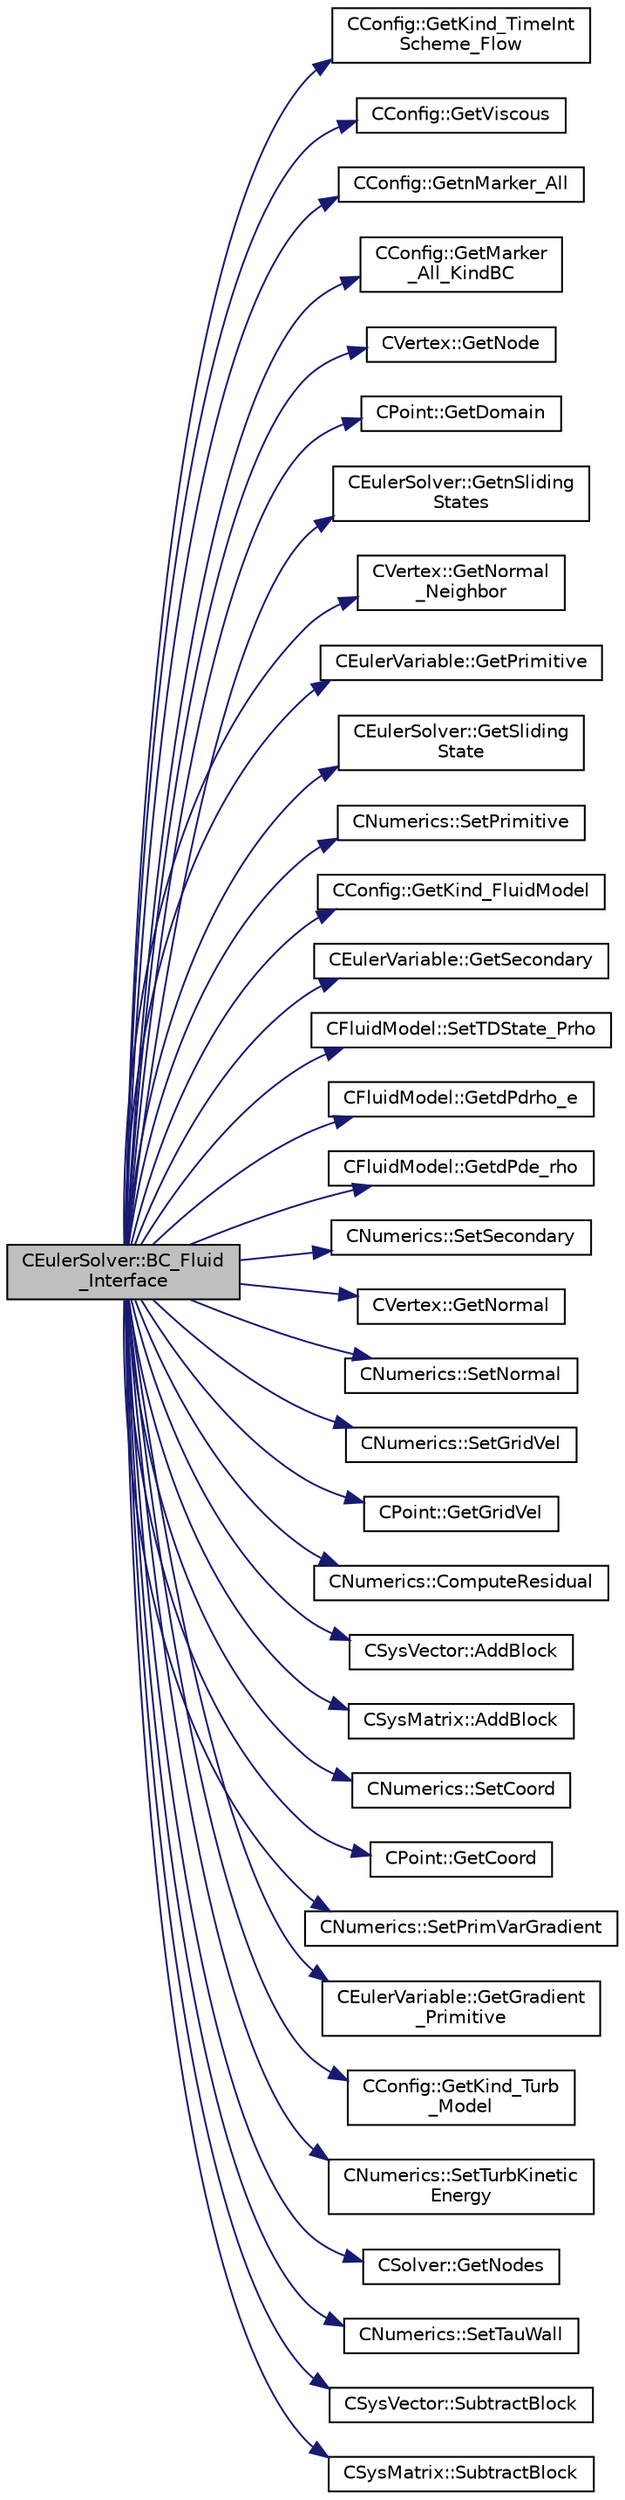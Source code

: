 digraph "CEulerSolver::BC_Fluid_Interface"
{
  edge [fontname="Helvetica",fontsize="10",labelfontname="Helvetica",labelfontsize="10"];
  node [fontname="Helvetica",fontsize="10",shape=record];
  rankdir="LR";
  Node546 [label="CEulerSolver::BC_Fluid\l_Interface",height=0.2,width=0.4,color="black", fillcolor="grey75", style="filled", fontcolor="black"];
  Node546 -> Node547 [color="midnightblue",fontsize="10",style="solid",fontname="Helvetica"];
  Node547 [label="CConfig::GetKind_TimeInt\lScheme_Flow",height=0.2,width=0.4,color="black", fillcolor="white", style="filled",URL="$class_c_config.html#a20e5fd7b43cfd2bf2bcf5137f12bc635",tooltip="Get the kind of integration scheme (explicit or implicit) for the flow equations. ..."];
  Node546 -> Node548 [color="midnightblue",fontsize="10",style="solid",fontname="Helvetica"];
  Node548 [label="CConfig::GetViscous",height=0.2,width=0.4,color="black", fillcolor="white", style="filled",URL="$class_c_config.html#a2e9af0bd3e1f5ed865e81b627e94a662",tooltip="Determines if problem is viscous. "];
  Node546 -> Node549 [color="midnightblue",fontsize="10",style="solid",fontname="Helvetica"];
  Node549 [label="CConfig::GetnMarker_All",height=0.2,width=0.4,color="black", fillcolor="white", style="filled",URL="$class_c_config.html#a300c4884edfc0c2acf395036439004f4",tooltip="Get the total number of boundary markers including send/receive domains. "];
  Node546 -> Node550 [color="midnightblue",fontsize="10",style="solid",fontname="Helvetica"];
  Node550 [label="CConfig::GetMarker\l_All_KindBC",height=0.2,width=0.4,color="black", fillcolor="white", style="filled",URL="$class_c_config.html#a57d43acc1457d2d27095ce006218862e",tooltip="Get the kind of boundary for each marker. "];
  Node546 -> Node551 [color="midnightblue",fontsize="10",style="solid",fontname="Helvetica"];
  Node551 [label="CVertex::GetNode",height=0.2,width=0.4,color="black", fillcolor="white", style="filled",URL="$class_c_vertex.html#a95c513bf927464157ed96b6c79779a1f",tooltip="Get the node of the vertex. "];
  Node546 -> Node552 [color="midnightblue",fontsize="10",style="solid",fontname="Helvetica"];
  Node552 [label="CPoint::GetDomain",height=0.2,width=0.4,color="black", fillcolor="white", style="filled",URL="$class_c_point.html#a1d7e22a60d4cfef356af1cba2bab3e55",tooltip="For parallel computation, its indicates if a point must be computed or not. "];
  Node546 -> Node553 [color="midnightblue",fontsize="10",style="solid",fontname="Helvetica"];
  Node553 [label="CEulerSolver::GetnSliding\lStates",height=0.2,width=0.4,color="black", fillcolor="white", style="filled",URL="$class_c_euler_solver.html#a97fd837b7a16171c55e700de30110499",tooltip="Get the number of outer state for fluid interface nodes. "];
  Node546 -> Node554 [color="midnightblue",fontsize="10",style="solid",fontname="Helvetica"];
  Node554 [label="CVertex::GetNormal\l_Neighbor",height=0.2,width=0.4,color="black", fillcolor="white", style="filled",URL="$class_c_vertex.html#a8d2bce3a6ee62007179e688dc2b9b182",tooltip="Get the value of the closest neighbor. "];
  Node546 -> Node555 [color="midnightblue",fontsize="10",style="solid",fontname="Helvetica"];
  Node555 [label="CEulerVariable::GetPrimitive",height=0.2,width=0.4,color="black", fillcolor="white", style="filled",URL="$class_c_euler_variable.html#ac74de02753701aa447cd3e125d8cab7d",tooltip="Get the primitive variables. "];
  Node546 -> Node556 [color="midnightblue",fontsize="10",style="solid",fontname="Helvetica"];
  Node556 [label="CEulerSolver::GetSliding\lState",height=0.2,width=0.4,color="black", fillcolor="white", style="filled",URL="$class_c_euler_solver.html#a20a2d56924226a8085337690d086fe17",tooltip="Get the outer state for fluid interface nodes. "];
  Node546 -> Node557 [color="midnightblue",fontsize="10",style="solid",fontname="Helvetica"];
  Node557 [label="CNumerics::SetPrimitive",height=0.2,width=0.4,color="black", fillcolor="white", style="filled",URL="$class_c_numerics.html#af72b17d397adf09beed2e99e2daf895c",tooltip="Set the value of the primitive variables. "];
  Node546 -> Node558 [color="midnightblue",fontsize="10",style="solid",fontname="Helvetica"];
  Node558 [label="CConfig::GetKind_FluidModel",height=0.2,width=0.4,color="black", fillcolor="white", style="filled",URL="$class_c_config.html#ac36fbf73af5ad628f510769c556717d3",tooltip="Fluid model that we are using. "];
  Node546 -> Node559 [color="midnightblue",fontsize="10",style="solid",fontname="Helvetica"];
  Node559 [label="CEulerVariable::GetSecondary",height=0.2,width=0.4,color="black", fillcolor="white", style="filled",URL="$class_c_euler_variable.html#a999e78c8eff9a61acf2159ef3553d91c",tooltip="Get the primitive variables. "];
  Node546 -> Node560 [color="midnightblue",fontsize="10",style="solid",fontname="Helvetica"];
  Node560 [label="CFluidModel::SetTDState_Prho",height=0.2,width=0.4,color="black", fillcolor="white", style="filled",URL="$class_c_fluid_model.html#ad93e74a6cc6610e9c31c180040bda4e6",tooltip="virtual member that would be different for each gas model implemented "];
  Node546 -> Node561 [color="midnightblue",fontsize="10",style="solid",fontname="Helvetica"];
  Node561 [label="CFluidModel::GetdPdrho_e",height=0.2,width=0.4,color="black", fillcolor="white", style="filled",URL="$class_c_fluid_model.html#ad4754fda288f96e22a395b5938a018dc",tooltip="Get fluid pressure partial derivative. "];
  Node546 -> Node562 [color="midnightblue",fontsize="10",style="solid",fontname="Helvetica"];
  Node562 [label="CFluidModel::GetdPde_rho",height=0.2,width=0.4,color="black", fillcolor="white", style="filled",URL="$class_c_fluid_model.html#aad64c09dba03173f53b7d3c02f66df05",tooltip="Get fluid pressure partial derivative. "];
  Node546 -> Node563 [color="midnightblue",fontsize="10",style="solid",fontname="Helvetica"];
  Node563 [label="CNumerics::SetSecondary",height=0.2,width=0.4,color="black", fillcolor="white", style="filled",URL="$class_c_numerics.html#a6e34c34e24623507f06c184939f6656a",tooltip="Set the value of the primitive variables. "];
  Node546 -> Node564 [color="midnightblue",fontsize="10",style="solid",fontname="Helvetica"];
  Node564 [label="CVertex::GetNormal",height=0.2,width=0.4,color="black", fillcolor="white", style="filled",URL="$class_c_vertex.html#a0d289163c6f3384822fcb9ae86fc1c39",tooltip="Copy the the normal vector of a face. "];
  Node546 -> Node565 [color="midnightblue",fontsize="10",style="solid",fontname="Helvetica"];
  Node565 [label="CNumerics::SetNormal",height=0.2,width=0.4,color="black", fillcolor="white", style="filled",URL="$class_c_numerics.html#a41903d97957f351cd9ee63ca404985b1",tooltip="Set the value of the normal vector to the face between two points. "];
  Node546 -> Node566 [color="midnightblue",fontsize="10",style="solid",fontname="Helvetica"];
  Node566 [label="CNumerics::SetGridVel",height=0.2,width=0.4,color="black", fillcolor="white", style="filled",URL="$class_c_numerics.html#ae15b9e4ad2008444365109c434e24207",tooltip="Set the velocity of the computational grid. "];
  Node546 -> Node567 [color="midnightblue",fontsize="10",style="solid",fontname="Helvetica"];
  Node567 [label="CPoint::GetGridVel",height=0.2,width=0.4,color="black", fillcolor="white", style="filled",URL="$class_c_point.html#a62ec636f4a05ac578b582a053e8553f9",tooltip="Get the value of the grid velocity at the point. "];
  Node546 -> Node568 [color="midnightblue",fontsize="10",style="solid",fontname="Helvetica"];
  Node568 [label="CNumerics::ComputeResidual",height=0.2,width=0.4,color="black", fillcolor="white", style="filled",URL="$class_c_numerics.html#abe734316e0047f463f059fd77a281958",tooltip="Compute the numerical residual. "];
  Node546 -> Node569 [color="midnightblue",fontsize="10",style="solid",fontname="Helvetica"];
  Node569 [label="CSysVector::AddBlock",height=0.2,width=0.4,color="black", fillcolor="white", style="filled",URL="$class_c_sys_vector.html#acd4c36df2ea0b7ad473944cff9bf5d72",tooltip="Add val_residual to the residual. "];
  Node546 -> Node570 [color="midnightblue",fontsize="10",style="solid",fontname="Helvetica"];
  Node570 [label="CSysMatrix::AddBlock",height=0.2,width=0.4,color="black", fillcolor="white", style="filled",URL="$class_c_sys_matrix.html#a85def3109e5aa5307268ca830a8f6522",tooltip="Adds the specified block to the sparse matrix. "];
  Node546 -> Node571 [color="midnightblue",fontsize="10",style="solid",fontname="Helvetica"];
  Node571 [label="CNumerics::SetCoord",height=0.2,width=0.4,color="black", fillcolor="white", style="filled",URL="$class_c_numerics.html#a5fa1089c7228d6d49677a633bbe3c890",tooltip="Set coordinates of the points. "];
  Node546 -> Node572 [color="midnightblue",fontsize="10",style="solid",fontname="Helvetica"];
  Node572 [label="CPoint::GetCoord",height=0.2,width=0.4,color="black", fillcolor="white", style="filled",URL="$class_c_point.html#a95fe081d22e96e190cb3edcbf0d6525f",tooltip="Get the coordinates dor the control volume. "];
  Node546 -> Node573 [color="midnightblue",fontsize="10",style="solid",fontname="Helvetica"];
  Node573 [label="CNumerics::SetPrimVarGradient",height=0.2,width=0.4,color="black", fillcolor="white", style="filled",URL="$class_c_numerics.html#a22772ccb1c59b1267152d4cc9825a98a",tooltip="Set the gradient of the primitive variables. "];
  Node546 -> Node574 [color="midnightblue",fontsize="10",style="solid",fontname="Helvetica"];
  Node574 [label="CEulerVariable::GetGradient\l_Primitive",height=0.2,width=0.4,color="black", fillcolor="white", style="filled",URL="$class_c_euler_variable.html#aa39d2190dcc9d3da62123afae3ea6e36",tooltip="Get the value of the primitive variables gradient. "];
  Node546 -> Node575 [color="midnightblue",fontsize="10",style="solid",fontname="Helvetica"];
  Node575 [label="CConfig::GetKind_Turb\l_Model",height=0.2,width=0.4,color="black", fillcolor="white", style="filled",URL="$class_c_config.html#a40aaed07fc5844d505d2c0b7076594d7",tooltip="Get the kind of the turbulence model. "];
  Node546 -> Node576 [color="midnightblue",fontsize="10",style="solid",fontname="Helvetica"];
  Node576 [label="CNumerics::SetTurbKinetic\lEnergy",height=0.2,width=0.4,color="black", fillcolor="white", style="filled",URL="$class_c_numerics.html#adb60105707161f121e6c9d79a2c80284",tooltip="Set the turbulent kinetic energy. "];
  Node546 -> Node577 [color="midnightblue",fontsize="10",style="solid",fontname="Helvetica"];
  Node577 [label="CSolver::GetNodes",height=0.2,width=0.4,color="black", fillcolor="white", style="filled",URL="$class_c_solver.html#af3198e52a2ea377bb765647b5e697197",tooltip="Allow outside access to the nodes of the solver, containing conservatives, primitives, etc. "];
  Node546 -> Node578 [color="midnightblue",fontsize="10",style="solid",fontname="Helvetica"];
  Node578 [label="CNumerics::SetTauWall",height=0.2,width=0.4,color="black", fillcolor="white", style="filled",URL="$class_c_numerics.html#a2fe1f3952f1b61191c49fa2076a9f969",tooltip="Set the value of the Tauwall. "];
  Node546 -> Node579 [color="midnightblue",fontsize="10",style="solid",fontname="Helvetica"];
  Node579 [label="CSysVector::SubtractBlock",height=0.2,width=0.4,color="black", fillcolor="white", style="filled",URL="$class_c_sys_vector.html#a732b302ca148d38b442bfe7e096a81be",tooltip="Subtract val_residual to the residual. "];
  Node546 -> Node580 [color="midnightblue",fontsize="10",style="solid",fontname="Helvetica"];
  Node580 [label="CSysMatrix::SubtractBlock",height=0.2,width=0.4,color="black", fillcolor="white", style="filled",URL="$class_c_sys_matrix.html#af913d33707e948c30fff5a62773ef5c6",tooltip="Subtracts the specified block to the sparse matrix. "];
}
